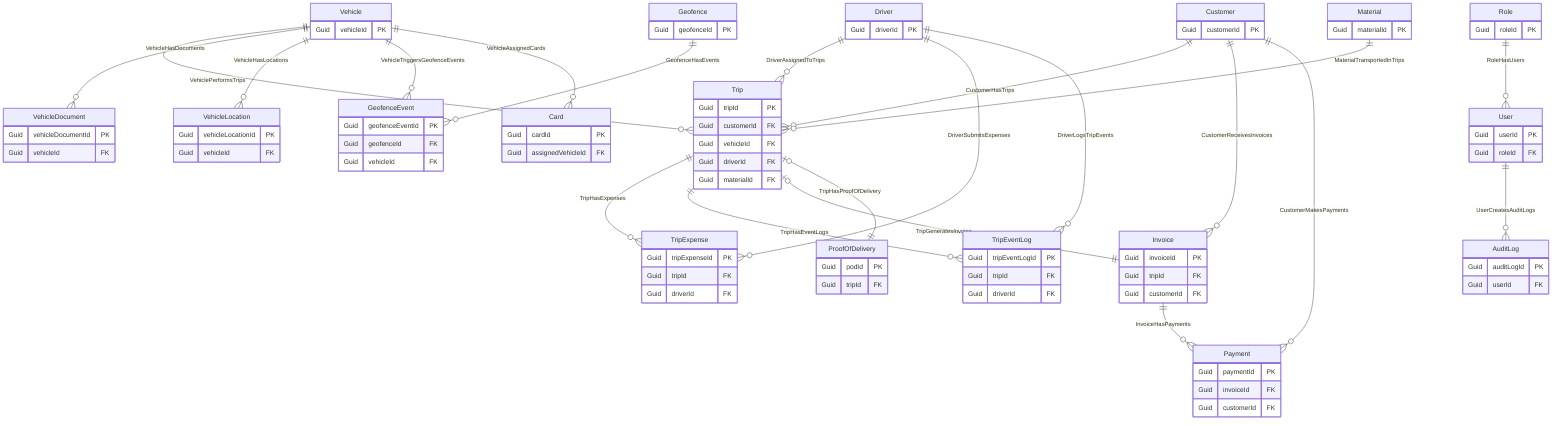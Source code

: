 erDiagram
    Role {
        Guid roleId PK
    }
    User {
        Guid userId PK
        Guid roleId FK
    }
    Customer {
        Guid customerId PK
    }
    Driver {
        Guid driverId PK
    }
    Vehicle {
        Guid vehicleId PK
    }
    VehicleDocument {
        Guid vehicleDocumentId PK
        Guid vehicleId FK
    }
    Material {
        Guid materialId PK
    }
    Trip {
        Guid tripId PK
        Guid customerId FK
        Guid vehicleId FK
        Guid driverId FK
        Guid materialId FK
    }
    TripExpense {
        Guid tripExpenseId PK
        Guid tripId FK
        Guid driverId FK
    }
    Invoice {
        Guid invoiceId PK
        Guid tripId FK
        Guid customerId FK
    }
    Payment {
        Guid paymentId PK
        Guid invoiceId FK
        Guid customerId FK
    }
    VehicleLocation {
        Guid vehicleLocationId PK
        Guid vehicleId FK
    }
    Geofence {
        Guid geofenceId PK
    }
    GeofenceEvent {
        Guid geofenceEventId PK
        Guid geofenceId FK
        Guid vehicleId FK
    }
    Card {
        Guid cardId PK
        Guid assignedVehicleId FK
    }
    ProofOfDelivery {
        Guid podId PK
        Guid tripId FK
    }
    TripEventLog {
        Guid tripEventLogId PK
        Guid tripId FK
        Guid driverId FK
    }
    AuditLog {
        Guid auditLogId PK
        Guid userId FK
    }

    Role ||--o{ User : RoleHasUsers
    User ||--o{ AuditLog : UserCreatesAuditLogs
    Customer ||--o{ Trip : CustomerHasTrips
    Customer ||--o{ Invoice : CustomerReceivesInvoices
    Customer ||--o{ Payment : CustomerMakesPayments
    Driver ||--o{ Trip : DriverAssignedToTrips
    Driver ||--o{ TripExpense : DriverSubmitsExpenses
    Driver ||--o{ TripEventLog : DriverLogsTripEvents
    Vehicle ||--o{ Trip : VehiclePerformsTrips
    Vehicle ||--o{ VehicleDocument : VehicleHasDocuments
    Vehicle ||--o{ VehicleLocation : VehicleHasLocations
    Vehicle ||--o{ GeofenceEvent : VehicleTriggersGeofenceEvents
    Vehicle ||--o{ Card : VehicleAssignedCards
    Material ||--o{ Trip : MaterialTransportedInTrips
    Trip ||--o{ TripExpense : TripHasExpenses
    Trip ||--o{ TripEventLog : TripHasEventLogs
    Trip |o--|| Invoice : TripGeneratesInvoice
    Trip |o--|| ProofOfDelivery : TripHasProofOfDelivery
    Invoice ||--o{ Payment : InvoiceHasPayments
    Geofence ||--o{ GeofenceEvent : GeofenceHasEvents